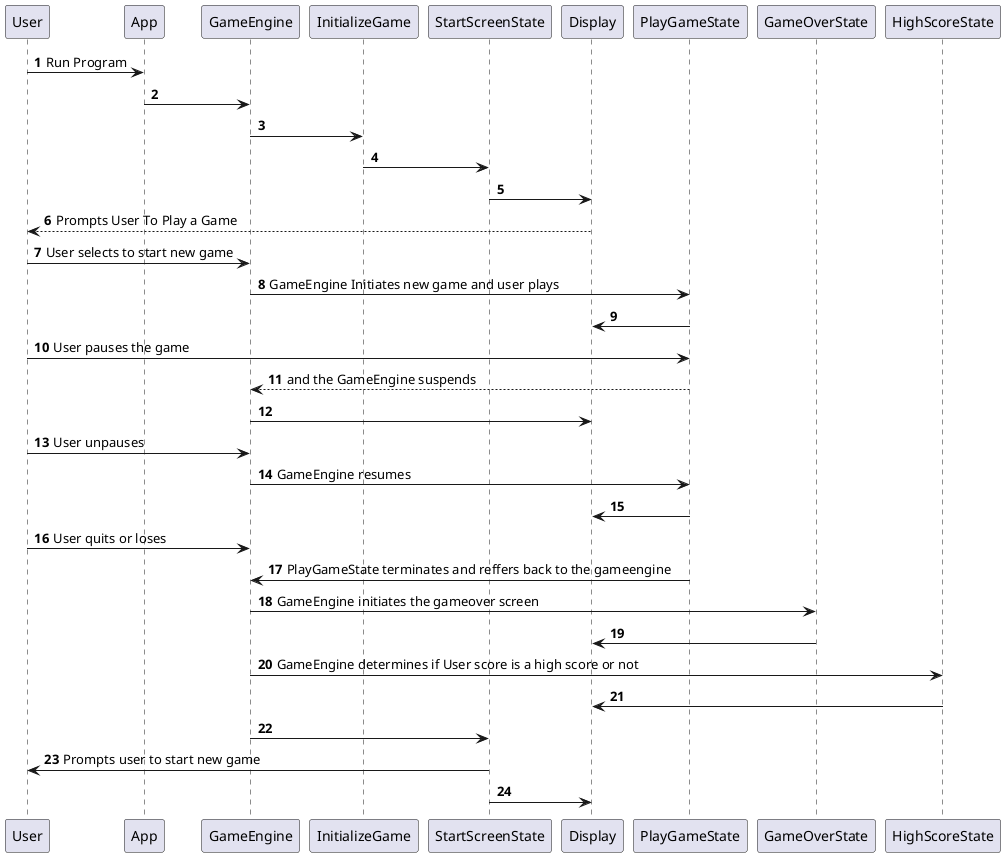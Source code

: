 @startuml
'https://plantuml.com/sequence-diagram

autonumber

User -> App: Run Program
App -> GameEngine
GameEngine -> InitializeGame
InitializeGame -> StartScreenState
StartScreenState -> Display
Display --> User: Prompts User To Play a Game
User -> GameEngine : User selects to start new game
GameEngine -> PlayGameState: GameEngine Initiates new game and user plays
PlayGameState -> Display
User -> PlayGameState: User pauses the game
PlayGameState --> GameEngine:  and the GameEngine suspends
GameEngine -> Display
User -> GameEngine: User unpauses
GameEngine -> PlayGameState: GameEngine resumes
PlayGameState -> Display
User -> GameEngine: User quits or loses
PlayGameState -> GameEngine: PlayGameState terminates and reffers back to the gameengine
GameEngine -> GameOverState: GameEngine initiates the gameover screen
GameOverState -> Display
GameEngine -> HighScoreState: GameEngine determines if User score is a high score or not
HighScoreState -> Display
GameEngine -> StartScreenState
StartScreenState -> User: Prompts user to start new game
StartScreenState -> Display

@enduml